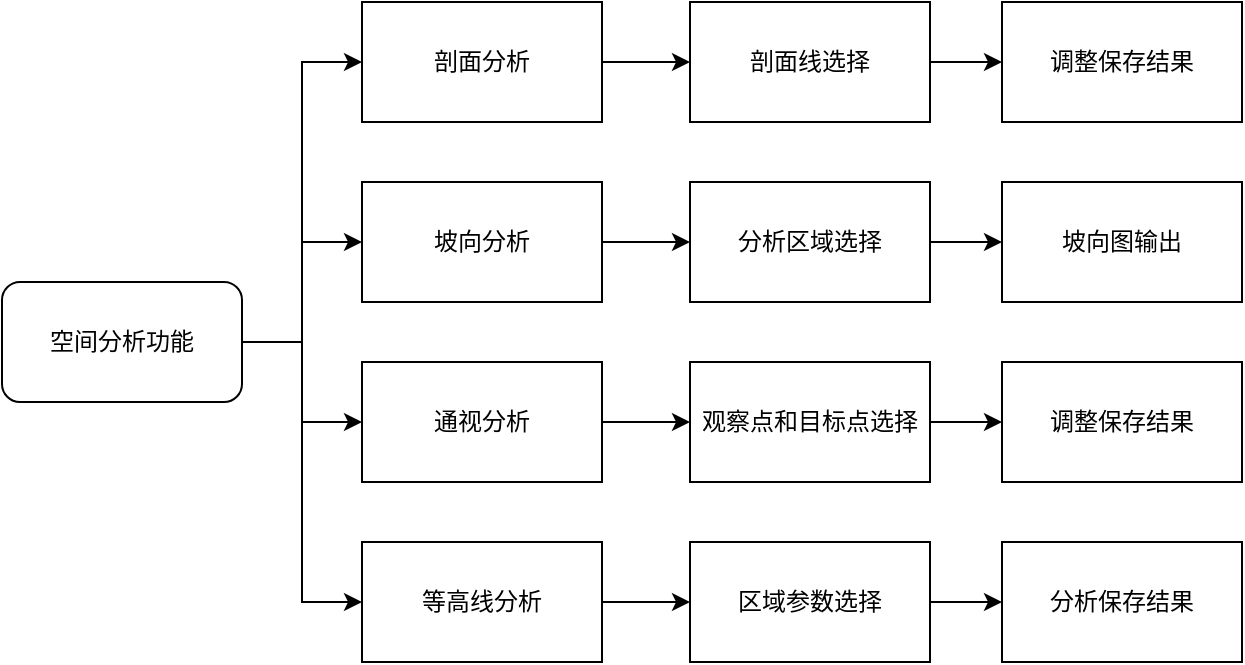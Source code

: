 <mxfile version="24.7.7">
  <diagram name="第 1 页" id="UOOt-DjZN5YOnnUXguyX">
    <mxGraphModel dx="1221" dy="725" grid="1" gridSize="10" guides="1" tooltips="1" connect="1" arrows="1" fold="1" page="1" pageScale="1" pageWidth="827" pageHeight="1169" math="0" shadow="0">
      <root>
        <mxCell id="0" />
        <mxCell id="1" parent="0" />
        <mxCell id="d3mJuJrBBcRheNvAlgzQ-1" style="edgeStyle=orthogonalEdgeStyle;rounded=0;orthogonalLoop=1;jettySize=auto;html=1;exitX=1;exitY=0.5;exitDx=0;exitDy=0;" edge="1" parent="1" source="d3mJuJrBBcRheNvAlgzQ-2" target="d3mJuJrBBcRheNvAlgzQ-4">
          <mxGeometry relative="1" as="geometry" />
        </mxCell>
        <mxCell id="d3mJuJrBBcRheNvAlgzQ-2" value="剖面分析" style="rounded=0;whiteSpace=wrap;html=1;" vertex="1" parent="1">
          <mxGeometry x="240" y="210" width="120" height="60" as="geometry" />
        </mxCell>
        <mxCell id="d3mJuJrBBcRheNvAlgzQ-3" style="edgeStyle=orthogonalEdgeStyle;rounded=0;orthogonalLoop=1;jettySize=auto;html=1;exitX=1;exitY=0.5;exitDx=0;exitDy=0;" edge="1" parent="1" source="d3mJuJrBBcRheNvAlgzQ-4" target="d3mJuJrBBcRheNvAlgzQ-5">
          <mxGeometry relative="1" as="geometry" />
        </mxCell>
        <mxCell id="d3mJuJrBBcRheNvAlgzQ-4" value="剖面线选择" style="rounded=0;whiteSpace=wrap;html=1;" vertex="1" parent="1">
          <mxGeometry x="404" y="210" width="120" height="60" as="geometry" />
        </mxCell>
        <mxCell id="d3mJuJrBBcRheNvAlgzQ-5" value="调整保存结果" style="rounded=0;whiteSpace=wrap;html=1;" vertex="1" parent="1">
          <mxGeometry x="560" y="210" width="120" height="60" as="geometry" />
        </mxCell>
        <mxCell id="d3mJuJrBBcRheNvAlgzQ-6" style="edgeStyle=orthogonalEdgeStyle;rounded=0;orthogonalLoop=1;jettySize=auto;html=1;exitX=1;exitY=0.5;exitDx=0;exitDy=0;entryX=0;entryY=0.5;entryDx=0;entryDy=0;" edge="1" parent="1" source="d3mJuJrBBcRheNvAlgzQ-9" target="d3mJuJrBBcRheNvAlgzQ-11">
          <mxGeometry relative="1" as="geometry" />
        </mxCell>
        <mxCell id="d3mJuJrBBcRheNvAlgzQ-9" value="坡向分析" style="rounded=0;whiteSpace=wrap;html=1;" vertex="1" parent="1">
          <mxGeometry x="240" y="300" width="120" height="60" as="geometry" />
        </mxCell>
        <mxCell id="d3mJuJrBBcRheNvAlgzQ-10" style="edgeStyle=orthogonalEdgeStyle;rounded=0;orthogonalLoop=1;jettySize=auto;html=1;exitX=1;exitY=0.5;exitDx=0;exitDy=0;" edge="1" parent="1" source="d3mJuJrBBcRheNvAlgzQ-11" target="d3mJuJrBBcRheNvAlgzQ-12">
          <mxGeometry relative="1" as="geometry" />
        </mxCell>
        <mxCell id="d3mJuJrBBcRheNvAlgzQ-11" value="分析区域选择" style="rounded=0;whiteSpace=wrap;html=1;" vertex="1" parent="1">
          <mxGeometry x="404" y="300" width="120" height="60" as="geometry" />
        </mxCell>
        <mxCell id="d3mJuJrBBcRheNvAlgzQ-12" value="坡向图输出" style="rounded=0;whiteSpace=wrap;html=1;" vertex="1" parent="1">
          <mxGeometry x="560" y="300" width="120" height="60" as="geometry" />
        </mxCell>
        <mxCell id="d3mJuJrBBcRheNvAlgzQ-13" style="edgeStyle=orthogonalEdgeStyle;rounded=0;orthogonalLoop=1;jettySize=auto;html=1;exitX=1;exitY=0.5;exitDx=0;exitDy=0;entryX=0;entryY=0.5;entryDx=0;entryDy=0;" edge="1" parent="1" source="d3mJuJrBBcRheNvAlgzQ-15" target="d3mJuJrBBcRheNvAlgzQ-17">
          <mxGeometry relative="1" as="geometry" />
        </mxCell>
        <mxCell id="d3mJuJrBBcRheNvAlgzQ-15" value="通视分析" style="rounded=0;whiteSpace=wrap;html=1;" vertex="1" parent="1">
          <mxGeometry x="240" y="390" width="120" height="60" as="geometry" />
        </mxCell>
        <mxCell id="d3mJuJrBBcRheNvAlgzQ-16" style="edgeStyle=orthogonalEdgeStyle;rounded=0;orthogonalLoop=1;jettySize=auto;html=1;exitX=1;exitY=0.5;exitDx=0;exitDy=0;" edge="1" parent="1" source="d3mJuJrBBcRheNvAlgzQ-17" target="d3mJuJrBBcRheNvAlgzQ-18">
          <mxGeometry relative="1" as="geometry" />
        </mxCell>
        <mxCell id="d3mJuJrBBcRheNvAlgzQ-17" value="观察点和目标点选择" style="rounded=0;whiteSpace=wrap;html=1;" vertex="1" parent="1">
          <mxGeometry x="404" y="390" width="120" height="60" as="geometry" />
        </mxCell>
        <mxCell id="d3mJuJrBBcRheNvAlgzQ-18" value="调整保存结果" style="rounded=0;whiteSpace=wrap;html=1;" vertex="1" parent="1">
          <mxGeometry x="560" y="390" width="120" height="60" as="geometry" />
        </mxCell>
        <mxCell id="d3mJuJrBBcRheNvAlgzQ-19" style="edgeStyle=orthogonalEdgeStyle;rounded=0;orthogonalLoop=1;jettySize=auto;html=1;exitX=1;exitY=0.5;exitDx=0;exitDy=0;" edge="1" parent="1" source="d3mJuJrBBcRheNvAlgzQ-20" target="d3mJuJrBBcRheNvAlgzQ-22">
          <mxGeometry relative="1" as="geometry" />
        </mxCell>
        <mxCell id="d3mJuJrBBcRheNvAlgzQ-20" value="等高线分析" style="rounded=0;whiteSpace=wrap;html=1;" vertex="1" parent="1">
          <mxGeometry x="240" y="480" width="120" height="60" as="geometry" />
        </mxCell>
        <mxCell id="d3mJuJrBBcRheNvAlgzQ-21" style="edgeStyle=orthogonalEdgeStyle;rounded=0;orthogonalLoop=1;jettySize=auto;html=1;exitX=1;exitY=0.5;exitDx=0;exitDy=0;" edge="1" parent="1" source="d3mJuJrBBcRheNvAlgzQ-22" target="d3mJuJrBBcRheNvAlgzQ-23">
          <mxGeometry relative="1" as="geometry" />
        </mxCell>
        <mxCell id="d3mJuJrBBcRheNvAlgzQ-22" value="区域参数选择" style="rounded=0;whiteSpace=wrap;html=1;" vertex="1" parent="1">
          <mxGeometry x="404" y="480" width="120" height="60" as="geometry" />
        </mxCell>
        <mxCell id="d3mJuJrBBcRheNvAlgzQ-23" value="分析保存结果" style="rounded=0;whiteSpace=wrap;html=1;" vertex="1" parent="1">
          <mxGeometry x="560" y="480" width="120" height="60" as="geometry" />
        </mxCell>
        <mxCell id="d3mJuJrBBcRheNvAlgzQ-25" style="edgeStyle=orthogonalEdgeStyle;rounded=0;orthogonalLoop=1;jettySize=auto;html=1;exitX=1;exitY=0.5;exitDx=0;exitDy=0;entryX=0;entryY=0.5;entryDx=0;entryDy=0;" edge="1" parent="1" source="d3mJuJrBBcRheNvAlgzQ-24" target="d3mJuJrBBcRheNvAlgzQ-2">
          <mxGeometry relative="1" as="geometry" />
        </mxCell>
        <mxCell id="d3mJuJrBBcRheNvAlgzQ-26" style="edgeStyle=orthogonalEdgeStyle;rounded=0;orthogonalLoop=1;jettySize=auto;html=1;exitX=1;exitY=0.5;exitDx=0;exitDy=0;" edge="1" parent="1" source="d3mJuJrBBcRheNvAlgzQ-24" target="d3mJuJrBBcRheNvAlgzQ-9">
          <mxGeometry relative="1" as="geometry" />
        </mxCell>
        <mxCell id="d3mJuJrBBcRheNvAlgzQ-27" style="edgeStyle=orthogonalEdgeStyle;rounded=0;orthogonalLoop=1;jettySize=auto;html=1;exitX=1;exitY=0.5;exitDx=0;exitDy=0;" edge="1" parent="1" source="d3mJuJrBBcRheNvAlgzQ-24" target="d3mJuJrBBcRheNvAlgzQ-15">
          <mxGeometry relative="1" as="geometry" />
        </mxCell>
        <mxCell id="d3mJuJrBBcRheNvAlgzQ-28" style="edgeStyle=orthogonalEdgeStyle;rounded=0;orthogonalLoop=1;jettySize=auto;html=1;exitX=1;exitY=0.5;exitDx=0;exitDy=0;entryX=0;entryY=0.5;entryDx=0;entryDy=0;" edge="1" parent="1" source="d3mJuJrBBcRheNvAlgzQ-24" target="d3mJuJrBBcRheNvAlgzQ-20">
          <mxGeometry relative="1" as="geometry" />
        </mxCell>
        <mxCell id="d3mJuJrBBcRheNvAlgzQ-24" value="空间分析功能" style="rounded=1;whiteSpace=wrap;html=1;" vertex="1" parent="1">
          <mxGeometry x="60" y="350" width="120" height="60" as="geometry" />
        </mxCell>
      </root>
    </mxGraphModel>
  </diagram>
</mxfile>
